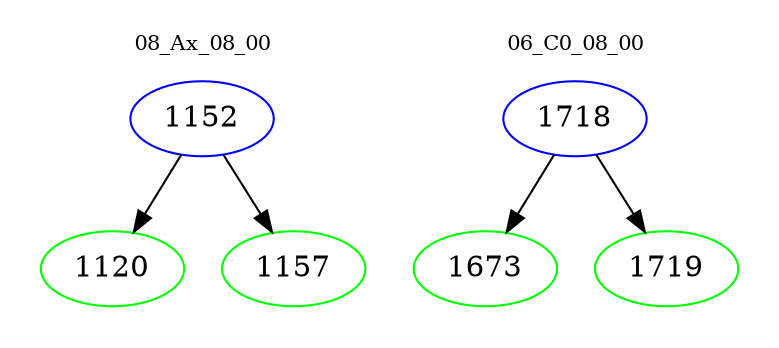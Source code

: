 digraph{
subgraph cluster_0 {
color = white
label = "08_Ax_08_00";
fontsize=10;
T0_1152 [label="1152", color="blue"]
T0_1152 -> T0_1120 [color="black"]
T0_1120 [label="1120", color="green"]
T0_1152 -> T0_1157 [color="black"]
T0_1157 [label="1157", color="green"]
}
subgraph cluster_1 {
color = white
label = "06_C0_08_00";
fontsize=10;
T1_1718 [label="1718", color="blue"]
T1_1718 -> T1_1673 [color="black"]
T1_1673 [label="1673", color="green"]
T1_1718 -> T1_1719 [color="black"]
T1_1719 [label="1719", color="green"]
}
}
